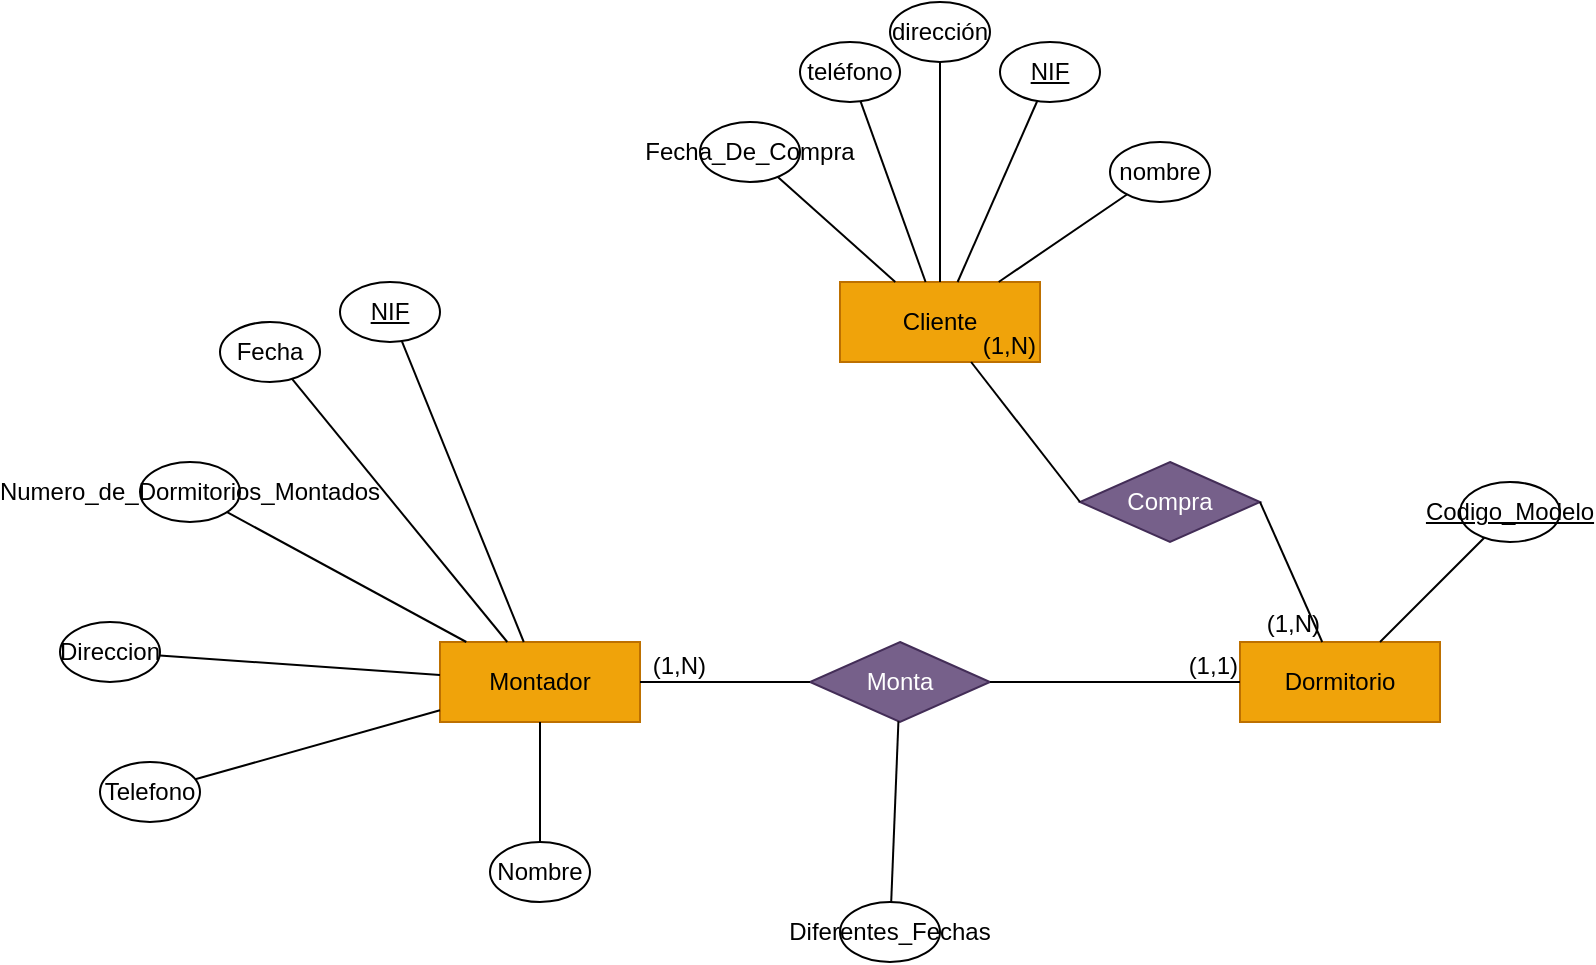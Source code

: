 <mxfile version="27.0.9">
  <diagram name="Página-1" id="LDHHi4Mo1AUp3jhJ5WnQ">
    <mxGraphModel dx="1185" dy="695" grid="1" gridSize="10" guides="1" tooltips="1" connect="1" arrows="1" fold="1" page="1" pageScale="1" pageWidth="1200" pageHeight="1600" math="0" shadow="0">
      <root>
        <mxCell id="0" />
        <mxCell id="1" parent="0" />
        <mxCell id="FxKsTc32eogd92blQFM0-1" value="Dormitorio" style="whiteSpace=wrap;html=1;align=center;fillColor=#f0a30a;strokeColor=#BD7000;fontColor=#000000;" parent="1" vertex="1">
          <mxGeometry x="620" y="340" width="100" height="40" as="geometry" />
        </mxCell>
        <mxCell id="FxKsTc32eogd92blQFM0-2" value="Montador" style="whiteSpace=wrap;html=1;align=center;fillColor=#f0a30a;strokeColor=#BD7000;fontColor=#000000;" parent="1" vertex="1">
          <mxGeometry x="220" y="340" width="100" height="40" as="geometry" />
        </mxCell>
        <mxCell id="FxKsTc32eogd92blQFM0-3" value="Cliente" style="whiteSpace=wrap;html=1;align=center;fillColor=#f0a30a;strokeColor=#BD7000;fontColor=#000000;" parent="1" vertex="1">
          <mxGeometry x="420" y="160" width="100" height="40" as="geometry" />
        </mxCell>
        <mxCell id="FxKsTc32eogd92blQFM0-4" value="" style="endArrow=none;html=1;rounded=0;" parent="1" source="FxKsTc32eogd92blQFM0-1" target="FxKsTc32eogd92blQFM0-5" edge="1">
          <mxGeometry relative="1" as="geometry">
            <mxPoint x="560" y="365" as="sourcePoint" />
            <mxPoint x="620" y="365" as="targetPoint" />
          </mxGeometry>
        </mxCell>
        <mxCell id="FxKsTc32eogd92blQFM0-5" value="&lt;u&gt;Codigo_Modelo&lt;/u&gt;" style="ellipse;whiteSpace=wrap;html=1;align=center;" parent="1" vertex="1">
          <mxGeometry x="730" y="260" width="50" height="30" as="geometry" />
        </mxCell>
        <mxCell id="FxKsTc32eogd92blQFM0-6" value="" style="endArrow=none;html=1;rounded=0;" parent="1" source="FxKsTc32eogd92blQFM0-2" target="FxKsTc32eogd92blQFM0-7" edge="1">
          <mxGeometry relative="1" as="geometry">
            <mxPoint x="220" y="255" as="sourcePoint" />
            <mxPoint x="280" y="255" as="targetPoint" />
          </mxGeometry>
        </mxCell>
        <mxCell id="FxKsTc32eogd92blQFM0-7" value="&lt;u&gt;NIF&lt;/u&gt;" style="ellipse;whiteSpace=wrap;html=1;align=center;" parent="1" vertex="1">
          <mxGeometry x="170" y="160" width="50" height="30" as="geometry" />
        </mxCell>
        <mxCell id="FxKsTc32eogd92blQFM0-12" value="" style="endArrow=none;html=1;rounded=0;" parent="1" source="FxKsTc32eogd92blQFM0-2" target="FxKsTc32eogd92blQFM0-13" edge="1">
          <mxGeometry relative="1" as="geometry">
            <mxPoint x="140" y="285" as="sourcePoint" />
            <mxPoint x="200" y="285" as="targetPoint" />
          </mxGeometry>
        </mxCell>
        <mxCell id="FxKsTc32eogd92blQFM0-13" value="Fecha" style="ellipse;whiteSpace=wrap;html=1;align=center;" parent="1" vertex="1">
          <mxGeometry x="110" y="180" width="50" height="30" as="geometry" />
        </mxCell>
        <mxCell id="FxKsTc32eogd92blQFM0-16" value="" style="endArrow=none;html=1;rounded=0;" parent="1" source="FxKsTc32eogd92blQFM0-2" target="FxKsTc32eogd92blQFM0-17" edge="1">
          <mxGeometry relative="1" as="geometry">
            <mxPoint x="335" y="395" as="sourcePoint" />
            <mxPoint x="395" y="395" as="targetPoint" />
          </mxGeometry>
        </mxCell>
        <mxCell id="FxKsTc32eogd92blQFM0-17" value="Telefono" style="ellipse;whiteSpace=wrap;html=1;align=center;" parent="1" vertex="1">
          <mxGeometry x="50" y="400" width="50" height="30" as="geometry" />
        </mxCell>
        <mxCell id="FxKsTc32eogd92blQFM0-18" value="" style="endArrow=none;html=1;rounded=0;" parent="1" source="FxKsTc32eogd92blQFM0-2" target="FxKsTc32eogd92blQFM0-19" edge="1">
          <mxGeometry relative="1" as="geometry">
            <mxPoint x="225" y="425" as="sourcePoint" />
            <mxPoint x="285" y="425" as="targetPoint" />
          </mxGeometry>
        </mxCell>
        <mxCell id="FxKsTc32eogd92blQFM0-19" value="Direccion" style="ellipse;whiteSpace=wrap;html=1;align=center;" parent="1" vertex="1">
          <mxGeometry x="30" y="330" width="50" height="30" as="geometry" />
        </mxCell>
        <mxCell id="FxKsTc32eogd92blQFM0-20" value="" style="endArrow=none;html=1;rounded=0;" parent="1" source="FxKsTc32eogd92blQFM0-2" target="FxKsTc32eogd92blQFM0-21" edge="1">
          <mxGeometry relative="1" as="geometry">
            <mxPoint x="110" y="405" as="sourcePoint" />
            <mxPoint x="170" y="405" as="targetPoint" />
          </mxGeometry>
        </mxCell>
        <mxCell id="FxKsTc32eogd92blQFM0-21" value="Numero_de_Dormitorios_Montados" style="ellipse;whiteSpace=wrap;html=1;align=center;" parent="1" vertex="1">
          <mxGeometry x="70" y="250" width="50" height="30" as="geometry" />
        </mxCell>
        <mxCell id="FxKsTc32eogd92blQFM0-23" value="" style="endArrow=none;html=1;rounded=0;" parent="1" source="FxKsTc32eogd92blQFM0-2" target="FxKsTc32eogd92blQFM0-24" edge="1">
          <mxGeometry relative="1" as="geometry">
            <mxPoint x="210" y="455" as="sourcePoint" />
            <mxPoint x="270" y="455" as="targetPoint" />
          </mxGeometry>
        </mxCell>
        <mxCell id="FxKsTc32eogd92blQFM0-24" value="Nombre" style="ellipse;whiteSpace=wrap;html=1;align=center;" parent="1" vertex="1">
          <mxGeometry x="245" y="440" width="50" height="30" as="geometry" />
        </mxCell>
        <mxCell id="FxKsTc32eogd92blQFM0-25" value="" style="endArrow=none;html=1;rounded=0;" parent="1" source="FxKsTc32eogd92blQFM0-3" target="FxKsTc32eogd92blQFM0-26" edge="1">
          <mxGeometry relative="1" as="geometry">
            <mxPoint x="410" y="55" as="sourcePoint" />
            <mxPoint x="470" y="55" as="targetPoint" />
          </mxGeometry>
        </mxCell>
        <mxCell id="FxKsTc32eogd92blQFM0-26" value="&lt;u&gt;NIF&lt;/u&gt;" style="ellipse;whiteSpace=wrap;html=1;align=center;" parent="1" vertex="1">
          <mxGeometry x="500" y="40" width="50" height="30" as="geometry" />
        </mxCell>
        <mxCell id="FxKsTc32eogd92blQFM0-27" value="" style="endArrow=none;html=1;rounded=0;" parent="1" source="FxKsTc32eogd92blQFM0-3" target="FxKsTc32eogd92blQFM0-28" edge="1">
          <mxGeometry relative="1" as="geometry">
            <mxPoint x="520" y="105" as="sourcePoint" />
            <mxPoint x="580" y="105" as="targetPoint" />
          </mxGeometry>
        </mxCell>
        <mxCell id="FxKsTc32eogd92blQFM0-28" value="nombre" style="ellipse;whiteSpace=wrap;html=1;align=center;" parent="1" vertex="1">
          <mxGeometry x="555" y="90" width="50" height="30" as="geometry" />
        </mxCell>
        <mxCell id="FxKsTc32eogd92blQFM0-29" value="" style="endArrow=none;html=1;rounded=0;" parent="1" source="FxKsTc32eogd92blQFM0-3" target="FxKsTc32eogd92blQFM0-30" edge="1">
          <mxGeometry relative="1" as="geometry">
            <mxPoint x="560" y="165" as="sourcePoint" />
            <mxPoint x="620" y="165" as="targetPoint" />
          </mxGeometry>
        </mxCell>
        <mxCell id="FxKsTc32eogd92blQFM0-30" value="dirección" style="ellipse;whiteSpace=wrap;html=1;align=center;" parent="1" vertex="1">
          <mxGeometry x="445" y="20" width="50" height="30" as="geometry" />
        </mxCell>
        <mxCell id="FxKsTc32eogd92blQFM0-31" value="" style="endArrow=none;html=1;rounded=0;" parent="1" source="FxKsTc32eogd92blQFM0-3" target="FxKsTc32eogd92blQFM0-32" edge="1">
          <mxGeometry relative="1" as="geometry">
            <mxPoint x="310" y="145" as="sourcePoint" />
            <mxPoint x="370" y="145" as="targetPoint" />
          </mxGeometry>
        </mxCell>
        <mxCell id="FxKsTc32eogd92blQFM0-32" value="teléfono" style="ellipse;whiteSpace=wrap;html=1;align=center;" parent="1" vertex="1">
          <mxGeometry x="400" y="40" width="50" height="30" as="geometry" />
        </mxCell>
        <mxCell id="FxKsTc32eogd92blQFM0-33" value="" style="endArrow=none;html=1;rounded=0;" parent="1" source="FxKsTc32eogd92blQFM0-3" target="FxKsTc32eogd92blQFM0-34" edge="1">
          <mxGeometry relative="1" as="geometry">
            <mxPoint x="390" y="190" as="sourcePoint" />
            <mxPoint x="510" y="195" as="targetPoint" />
          </mxGeometry>
        </mxCell>
        <mxCell id="FxKsTc32eogd92blQFM0-34" value="Fecha_De_Compra" style="ellipse;whiteSpace=wrap;html=1;align=center;" parent="1" vertex="1">
          <mxGeometry x="350" y="80" width="50" height="30" as="geometry" />
        </mxCell>
        <mxCell id="FxKsTc32eogd92blQFM0-35" value="Monta" style="shape=rhombus;perimeter=rhombusPerimeter;whiteSpace=wrap;html=1;align=center;fillColor=#76608a;fontColor=#ffffff;strokeColor=#432D57;" parent="1" vertex="1">
          <mxGeometry x="405" y="340" width="90" height="40" as="geometry" />
        </mxCell>
        <mxCell id="FxKsTc32eogd92blQFM0-36" value="" style="endArrow=none;html=1;rounded=0;exitX=0;exitY=0.5;exitDx=0;exitDy=0;" parent="1" source="FxKsTc32eogd92blQFM0-35" target="FxKsTc32eogd92blQFM0-2" edge="1">
          <mxGeometry relative="1" as="geometry">
            <mxPoint x="382" y="330" as="sourcePoint" />
            <mxPoint x="335" y="360" as="targetPoint" />
          </mxGeometry>
        </mxCell>
        <mxCell id="FxKsTc32eogd92blQFM0-37" value="(1,N)" style="resizable=0;html=1;whiteSpace=wrap;align=right;verticalAlign=bottom;" parent="FxKsTc32eogd92blQFM0-36" connectable="0" vertex="1">
          <mxGeometry x="1" relative="1" as="geometry">
            <mxPoint x="34" as="offset" />
          </mxGeometry>
        </mxCell>
        <mxCell id="FxKsTc32eogd92blQFM0-38" value="" style="endArrow=none;html=1;rounded=0;exitX=1;exitY=0.5;exitDx=0;exitDy=0;" parent="1" source="FxKsTc32eogd92blQFM0-35" target="FxKsTc32eogd92blQFM0-1" edge="1">
          <mxGeometry relative="1" as="geometry">
            <mxPoint x="382" y="330" as="sourcePoint" />
            <mxPoint x="555" y="360" as="targetPoint" />
          </mxGeometry>
        </mxCell>
        <mxCell id="FxKsTc32eogd92blQFM0-39" value="(1,1)" style="resizable=0;html=1;whiteSpace=wrap;align=right;verticalAlign=bottom;" parent="FxKsTc32eogd92blQFM0-38" connectable="0" vertex="1">
          <mxGeometry x="1" relative="1" as="geometry">
            <mxPoint as="offset" />
          </mxGeometry>
        </mxCell>
        <mxCell id="FxKsTc32eogd92blQFM0-40" value="" style="endArrow=none;html=1;rounded=0;" parent="1" source="FxKsTc32eogd92blQFM0-35" target="FxKsTc32eogd92blQFM0-41" edge="1">
          <mxGeometry relative="1" as="geometry">
            <mxPoint x="415" y="275" as="sourcePoint" />
            <mxPoint x="475" y="275" as="targetPoint" />
          </mxGeometry>
        </mxCell>
        <mxCell id="FxKsTc32eogd92blQFM0-41" value="Diferentes_Fechas" style="ellipse;whiteSpace=wrap;html=1;align=center;" parent="1" vertex="1">
          <mxGeometry x="420" y="470" width="50" height="30" as="geometry" />
        </mxCell>
        <mxCell id="FxKsTc32eogd92blQFM0-43" value="Compra" style="shape=rhombus;perimeter=rhombusPerimeter;whiteSpace=wrap;html=1;align=center;fillColor=#76608a;fontColor=#ffffff;strokeColor=#432D57;" parent="1" vertex="1">
          <mxGeometry x="540" y="250" width="90" height="40" as="geometry" />
        </mxCell>
        <mxCell id="FxKsTc32eogd92blQFM0-44" value="" style="endArrow=none;html=1;rounded=0;exitX=0;exitY=0.5;exitDx=0;exitDy=0;" parent="1" source="FxKsTc32eogd92blQFM0-43" target="FxKsTc32eogd92blQFM0-3" edge="1">
          <mxGeometry relative="1" as="geometry">
            <mxPoint x="517" y="240" as="sourcePoint" />
            <mxPoint x="470" y="270" as="targetPoint" />
          </mxGeometry>
        </mxCell>
        <mxCell id="FxKsTc32eogd92blQFM0-45" value="(1,N)" style="resizable=0;html=1;whiteSpace=wrap;align=right;verticalAlign=bottom;" parent="FxKsTc32eogd92blQFM0-44" connectable="0" vertex="1">
          <mxGeometry x="1" relative="1" as="geometry">
            <mxPoint x="34" as="offset" />
          </mxGeometry>
        </mxCell>
        <mxCell id="FxKsTc32eogd92blQFM0-46" value="" style="endArrow=none;html=1;rounded=0;exitX=1;exitY=0.5;exitDx=0;exitDy=0;" parent="1" source="FxKsTc32eogd92blQFM0-43" target="FxKsTc32eogd92blQFM0-1" edge="1">
          <mxGeometry relative="1" as="geometry">
            <mxPoint x="517" y="240" as="sourcePoint" />
            <mxPoint x="690" y="270" as="targetPoint" />
          </mxGeometry>
        </mxCell>
        <mxCell id="FxKsTc32eogd92blQFM0-47" value="(1,N)" style="resizable=0;html=1;whiteSpace=wrap;align=right;verticalAlign=bottom;" parent="FxKsTc32eogd92blQFM0-46" connectable="0" vertex="1">
          <mxGeometry x="1" relative="1" as="geometry">
            <mxPoint as="offset" />
          </mxGeometry>
        </mxCell>
      </root>
    </mxGraphModel>
  </diagram>
</mxfile>
